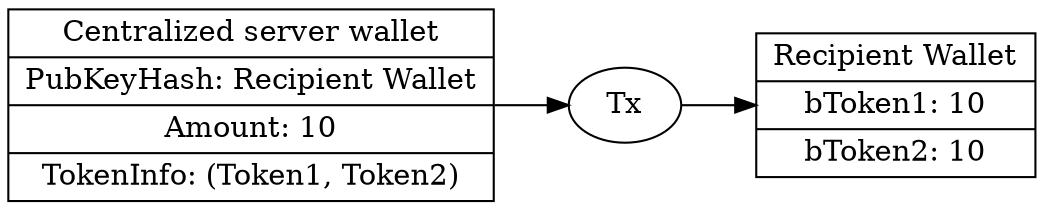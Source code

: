 digraph PaymentConfirmationSundae {
  rankdir = LR;

  wallet_in
    [ shape=record
    , label=
        "{{ Centralized server wallet
          | PubKeyHash: Recipient Wallet
          | Amount: 10
          | TokenInfo: (Token1, Token2)
         }}"
    ];

  wallet_out
    [ shape=record
    , label=
        "{{ Recipient Wallet
          | bToken1: 10
          | bToken2: 10
         }}"
    ];

  tx [label="Tx"];

  wallet_in -> tx;
  tx -> wallet_out;
}
